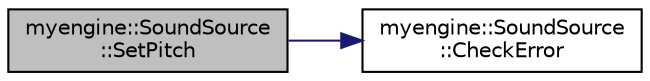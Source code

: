 digraph "myengine::SoundSource::SetPitch"
{
 // LATEX_PDF_SIZE
  edge [fontname="Helvetica",fontsize="10",labelfontname="Helvetica",labelfontsize="10"];
  node [fontname="Helvetica",fontsize="10",shape=record];
  rankdir="LR";
  Node1 [label="myengine::SoundSource\l::SetPitch",height=0.2,width=0.4,color="black", fillcolor="grey75", style="filled", fontcolor="black",tooltip="Sets the pitch."];
  Node1 -> Node2 [color="midnightblue",fontsize="10",style="solid",fontname="Helvetica"];
  Node2 [label="myengine::SoundSource\l::CheckError",height=0.2,width=0.4,color="black", fillcolor="white", style="filled",URL="$structmyengine_1_1_sound_source.html#ada3259fe44a9b27738e6c4d95b092a04",tooltip="Error checking for audio."];
}
